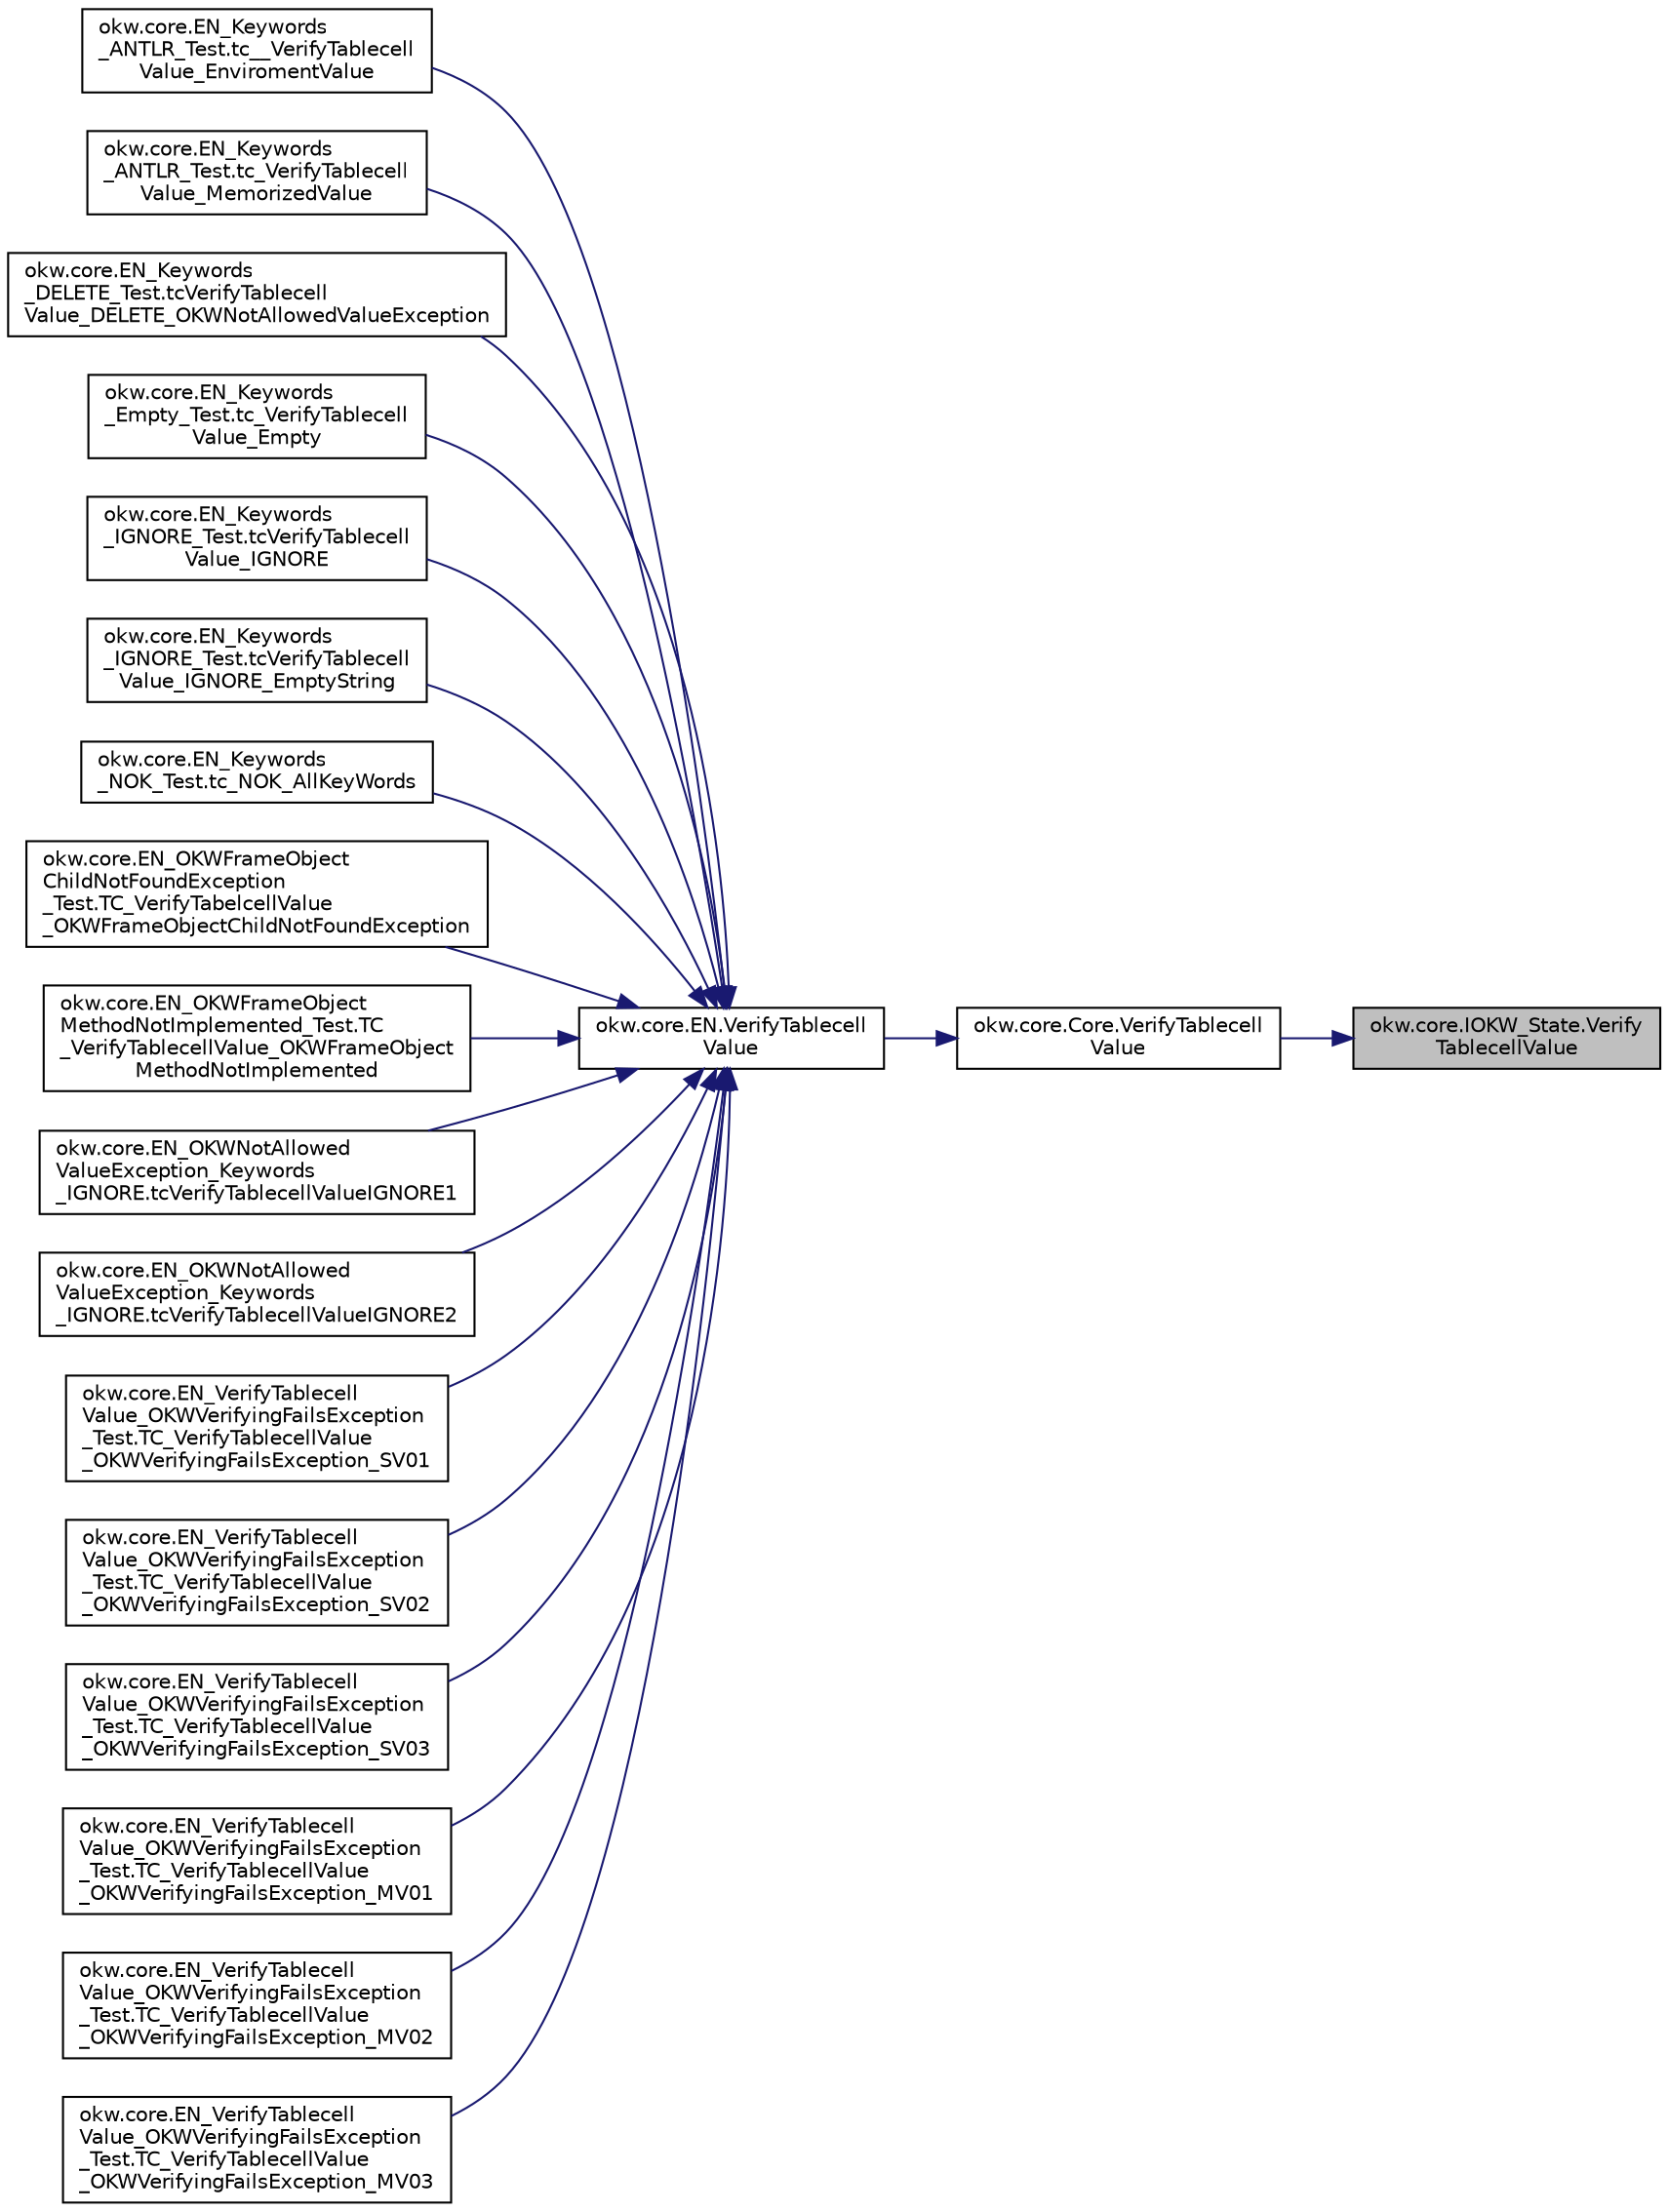 digraph "okw.core.IOKW_State.VerifyTablecellValue"
{
 // INTERACTIVE_SVG=YES
 // LATEX_PDF_SIZE
  edge [fontname="Helvetica",fontsize="10",labelfontname="Helvetica",labelfontsize="10"];
  node [fontname="Helvetica",fontsize="10",shape=record];
  rankdir="RL";
  Node4079 [label="okw.core.IOKW_State.Verify\lTablecellValue",height=0.2,width=0.4,color="black", fillcolor="grey75", style="filled", fontcolor="black",tooltip="Vergleicht den Inhalt der gegebenen Tabellenzelle mit dem erwarteten Wert."];
  Node4079 -> Node4080 [dir="back",color="midnightblue",fontsize="10",style="solid",fontname="Helvetica"];
  Node4080 [label="okw.core.Core.VerifyTablecell\lValue",height=0.2,width=0.4,color="black", fillcolor="white", style="filled",URL="$classokw_1_1core_1_1_core.html#ad15cc0817387e5b6db0ae8b11619226f",tooltip="Vergleicht den Inhalt der gegebenen Tabellenzelle mit dem erwarteten Wert."];
  Node4080 -> Node4081 [dir="back",color="midnightblue",fontsize="10",style="solid",fontname="Helvetica"];
  Node4081 [label="okw.core.EN.VerifyTablecell\lValue",height=0.2,width=0.4,color="black", fillcolor="white", style="filled",URL="$classokw_1_1core_1_1_e_n.html#a67331a9d3f88e0c7c8a593730683c2c6",tooltip="Vergleicht den Inhalt der gegebenen Tabellenzelle mit dem erwarteten Wert."];
  Node4081 -> Node4082 [dir="back",color="midnightblue",fontsize="10",style="solid",fontname="Helvetica"];
  Node4082 [label="okw.core.EN_Keywords\l_ANTLR_Test.tc__VerifyTablecell\lValue_EnviromentValue",height=0.2,width=0.4,color="black", fillcolor="white", style="filled",URL="$classokw_1_1core_1_1_e_n___keywords___a_n_t_l_r___test.html#a72e44e1956bf9f61beee3c0c4a0a0529",tooltip=" "];
  Node4081 -> Node4083 [dir="back",color="midnightblue",fontsize="10",style="solid",fontname="Helvetica"];
  Node4083 [label="okw.core.EN_Keywords\l_ANTLR_Test.tc_VerifyTablecell\lValue_MemorizedValue",height=0.2,width=0.4,color="black", fillcolor="white", style="filled",URL="$classokw_1_1core_1_1_e_n___keywords___a_n_t_l_r___test.html#ad488b27ee66727f62b2ca7ad77d13603",tooltip=" "];
  Node4081 -> Node4084 [dir="back",color="midnightblue",fontsize="10",style="solid",fontname="Helvetica"];
  Node4084 [label="okw.core.EN_Keywords\l_DELETE_Test.tcVerifyTablecell\lValue_DELETE_OKWNotAllowedValueException",height=0.2,width=0.4,color="black", fillcolor="white", style="filled",URL="$classokw_1_1core_1_1_e_n___keywords___d_e_l_e_t_e___test.html#a2b24d255aaf5d52cbde0a38143de26e1",tooltip=" "];
  Node4081 -> Node4085 [dir="back",color="midnightblue",fontsize="10",style="solid",fontname="Helvetica"];
  Node4085 [label="okw.core.EN_Keywords\l_Empty_Test.tc_VerifyTablecell\lValue_Empty",height=0.2,width=0.4,color="black", fillcolor="white", style="filled",URL="$classokw_1_1core_1_1_e_n___keywords___empty___test.html#a62e48d2f2c902c1115b44b249a3ea790",tooltip="Prüft \"${EMPTY}\" für das Schlüsselwort VerifyValue(string,string)"];
  Node4081 -> Node4086 [dir="back",color="midnightblue",fontsize="10",style="solid",fontname="Helvetica"];
  Node4086 [label="okw.core.EN_Keywords\l_IGNORE_Test.tcVerifyTablecell\lValue_IGNORE",height=0.2,width=0.4,color="black", fillcolor="white", style="filled",URL="$classokw_1_1core_1_1_e_n___keywords___i_g_n_o_r_e___test.html#a95e1899c2f387e76d9bceb65d9335f93",tooltip=" "];
  Node4081 -> Node4087 [dir="back",color="midnightblue",fontsize="10",style="solid",fontname="Helvetica"];
  Node4087 [label="okw.core.EN_Keywords\l_IGNORE_Test.tcVerifyTablecell\lValue_IGNORE_EmptyString",height=0.2,width=0.4,color="black", fillcolor="white", style="filled",URL="$classokw_1_1core_1_1_e_n___keywords___i_g_n_o_r_e___test.html#a04070f1afd8fb86e900ec07b7cd1191b",tooltip=" "];
  Node4081 -> Node4088 [dir="back",color="midnightblue",fontsize="10",style="solid",fontname="Helvetica"];
  Node4088 [label="okw.core.EN_Keywords\l_NOK_Test.tc_NOK_AllKeyWords",height=0.2,width=0.4,color="black", fillcolor="white", style="filled",URL="$classokw_1_1core_1_1_e_n___keywords___n_o_k___test.html#a81a960a2341dfb0e27da7871291c84dc",tooltip="Prüft methoden aufruf für einen einfachen Click."];
  Node4081 -> Node4089 [dir="back",color="midnightblue",fontsize="10",style="solid",fontname="Helvetica"];
  Node4089 [label="okw.core.EN_OKWFrameObject\lChildNotFoundException\l_Test.TC_VerifyTabelcellValue\l_OKWFrameObjectChildNotFoundException",height=0.2,width=0.4,color="black", fillcolor="white", style="filled",URL="$classokw_1_1core_1_1_e_n___o_k_w_frame_object_child_not_found_exception___test.html#ab41ee362fbd3d6d6a5c9f84ba5eb2712",tooltip="Prüft ob die Ausnahme OKWFrameObjectChildNotFoundException durch die VerifyTablecellValue ausgelöst w..."];
  Node4081 -> Node4090 [dir="back",color="midnightblue",fontsize="10",style="solid",fontname="Helvetica"];
  Node4090 [label="okw.core.EN_OKWFrameObject\lMethodNotImplemented_Test.TC\l_VerifyTablecellValue_OKWFrameObject\lMethodNotImplemented",height=0.2,width=0.4,color="black", fillcolor="white", style="filled",URL="$classokw_1_1core_1_1_e_n___o_k_w_frame_object_method_not_implemented___test.html#a2debceba9311340c659526b5724ad74c",tooltip="Prüft ob die Ausnahme OKWFrameObjectMethodNotImplemented von VerifyTablecellValue( FN,..."];
  Node4081 -> Node4091 [dir="back",color="midnightblue",fontsize="10",style="solid",fontname="Helvetica"];
  Node4091 [label="okw.core.EN_OKWNotAllowed\lValueException_Keywords\l_IGNORE.tcVerifyTablecellValueIGNORE1",height=0.2,width=0.4,color="black", fillcolor="white", style="filled",URL="$classokw_1_1core_1_1_e_n___o_k_w_not_allowed_value_exception___keywords___i_g_n_o_r_e.html#a20d4e9997690e47d6e80a8e7797e011a",tooltip="Prüft ob \"${IGNORE} \" die Ausnahme okw.exceptions.OKWNotAllowedValueException auslöst."];
  Node4081 -> Node4092 [dir="back",color="midnightblue",fontsize="10",style="solid",fontname="Helvetica"];
  Node4092 [label="okw.core.EN_OKWNotAllowed\lValueException_Keywords\l_IGNORE.tcVerifyTablecellValueIGNORE2",height=0.2,width=0.4,color="black", fillcolor="white", style="filled",URL="$classokw_1_1core_1_1_e_n___o_k_w_not_allowed_value_exception___keywords___i_g_n_o_r_e.html#a37dcee6f0383a70d991b9f294ab07a11",tooltip="Prüft ob \"\"${IGNORE}${TCN}\" die Ausnahme okw.exceptions.OKWNotAllowedValueException auslöst."];
  Node4081 -> Node4093 [dir="back",color="midnightblue",fontsize="10",style="solid",fontname="Helvetica"];
  Node4093 [label="okw.core.EN_VerifyTablecell\lValue_OKWVerifyingFailsException\l_Test.TC_VerifyTablecellValue\l_OKWVerifyingFailsException_SV01",height=0.2,width=0.4,color="black", fillcolor="white", style="filled",URL="$classokw_1_1core_1_1_e_n___verify_tablecell_value___o_k_w_verifying_fails_exception___test.html#af66c88964fb61c01351b3155e23b7d25",tooltip="Prüft, ob die Ausnahme OKWVerifyingFailsException bei einem Soll/Ist-Vergleich ausgelöst wird."];
  Node4081 -> Node4094 [dir="back",color="midnightblue",fontsize="10",style="solid",fontname="Helvetica"];
  Node4094 [label="okw.core.EN_VerifyTablecell\lValue_OKWVerifyingFailsException\l_Test.TC_VerifyTablecellValue\l_OKWVerifyingFailsException_SV02",height=0.2,width=0.4,color="black", fillcolor="white", style="filled",URL="$classokw_1_1core_1_1_e_n___verify_tablecell_value___o_k_w_verifying_fails_exception___test.html#a31880bf103c7e296bee99bd0f0a2232c",tooltip="Prüft, ob die Ausnahme OKWVerifyingFailsException bei einem Soll/Ist-Vergleich ausgelöst wird."];
  Node4081 -> Node4095 [dir="back",color="midnightblue",fontsize="10",style="solid",fontname="Helvetica"];
  Node4095 [label="okw.core.EN_VerifyTablecell\lValue_OKWVerifyingFailsException\l_Test.TC_VerifyTablecellValue\l_OKWVerifyingFailsException_SV03",height=0.2,width=0.4,color="black", fillcolor="white", style="filled",URL="$classokw_1_1core_1_1_e_n___verify_tablecell_value___o_k_w_verifying_fails_exception___test.html#a46fffd8a77757de0083ade7dc01d9840",tooltip="Prüft, ob die Ausnahme OKWVerifyingFailsException bei einem Soll/Ist-Vergleich ausgelöst wird."];
  Node4081 -> Node4096 [dir="back",color="midnightblue",fontsize="10",style="solid",fontname="Helvetica"];
  Node4096 [label="okw.core.EN_VerifyTablecell\lValue_OKWVerifyingFailsException\l_Test.TC_VerifyTablecellValue\l_OKWVerifyingFailsException_MV01",height=0.2,width=0.4,color="black", fillcolor="white", style="filled",URL="$classokw_1_1core_1_1_e_n___verify_tablecell_value___o_k_w_verifying_fails_exception___test.html#a53c81b268f7326d4afe47ca2adb8cfeb",tooltip="Prüft, ob die Ausnahme OKWVerifyingFailsException bei einem Soll/Ist-Vergleich ausgelöst wird."];
  Node4081 -> Node4097 [dir="back",color="midnightblue",fontsize="10",style="solid",fontname="Helvetica"];
  Node4097 [label="okw.core.EN_VerifyTablecell\lValue_OKWVerifyingFailsException\l_Test.TC_VerifyTablecellValue\l_OKWVerifyingFailsException_MV02",height=0.2,width=0.4,color="black", fillcolor="white", style="filled",URL="$classokw_1_1core_1_1_e_n___verify_tablecell_value___o_k_w_verifying_fails_exception___test.html#a1ca5a72721ef38768a3cb7b0bcb75e94",tooltip="Prüft, ob die Ausnahme OKWVerifyingFailsException bei einem Soll/Ist-Vergleich ausgelöst wird."];
  Node4081 -> Node4098 [dir="back",color="midnightblue",fontsize="10",style="solid",fontname="Helvetica"];
  Node4098 [label="okw.core.EN_VerifyTablecell\lValue_OKWVerifyingFailsException\l_Test.TC_VerifyTablecellValue\l_OKWVerifyingFailsException_MV03",height=0.2,width=0.4,color="black", fillcolor="white", style="filled",URL="$classokw_1_1core_1_1_e_n___verify_tablecell_value___o_k_w_verifying_fails_exception___test.html#a7170d7465186ca6c0e1eae9a5aa4e3ff",tooltip="Prüft, ob die Ausnahme OKWVerifyingFailsException bei einem Soll/Ist-Vergleich ausgelöst wird."];
}
